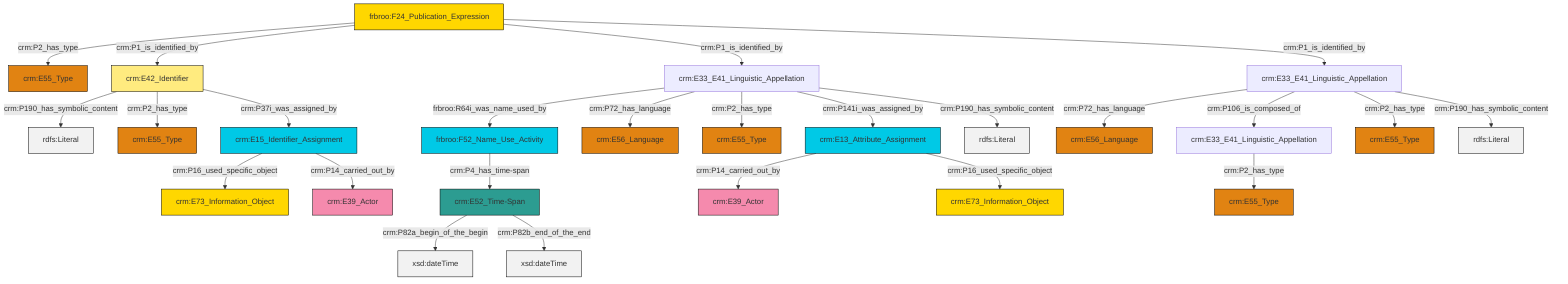graph TD
classDef Literal fill:#f2f2f2,stroke:#000000;
classDef CRM_Entity fill:#FFFFFF,stroke:#000000;
classDef Temporal_Entity fill:#00C9E6, stroke:#000000;
classDef Type fill:#E18312, stroke:#000000;
classDef Time-Span fill:#2C9C91, stroke:#000000;
classDef Appellation fill:#FFEB7F, stroke:#000000;
classDef Place fill:#008836, stroke:#000000;
classDef Persistent_Item fill:#B266B2, stroke:#000000;
classDef Conceptual_Object fill:#FFD700, stroke:#000000;
classDef Physical_Thing fill:#D2B48C, stroke:#000000;
classDef Actor fill:#f58aad, stroke:#000000;
classDef PC_Classes fill:#4ce600, stroke:#000000;
classDef Multi fill:#cccccc,stroke:#000000;

0["crm:E33_E41_Linguistic_Appellation"]:::Default -->|frbroo:R64i_was_name_used_by| 1["frbroo:F52_Name_Use_Activity"]:::Temporal_Entity
0["crm:E33_E41_Linguistic_Appellation"]:::Default -->|crm:P72_has_language| 2["crm:E56_Language"]:::Type
3["crm:E33_E41_Linguistic_Appellation"]:::Default -->|crm:P72_has_language| 4["crm:E56_Language"]:::Type
0["crm:E33_E41_Linguistic_Appellation"]:::Default -->|crm:P2_has_type| 7["crm:E55_Type"]:::Type
13["crm:E52_Time-Span"]:::Time-Span -->|crm:P82a_begin_of_the_begin| 14[xsd:dateTime]:::Literal
3["crm:E33_E41_Linguistic_Appellation"]:::Default -->|crm:P106_is_composed_of| 5["crm:E33_E41_Linguistic_Appellation"]:::Default
18["frbroo:F24_Publication_Expression"]:::Conceptual_Object -->|crm:P2_has_type| 19["crm:E55_Type"]:::Type
21["crm:E15_Identifier_Assignment"]:::Temporal_Entity -->|crm:P16_used_specific_object| 22["crm:E73_Information_Object"]:::Conceptual_Object
27["crm:E42_Identifier"]:::Appellation -->|crm:P190_has_symbolic_content| 28[rdfs:Literal]:::Literal
0["crm:E33_E41_Linguistic_Appellation"]:::Default -->|crm:P141i_was_assigned_by| 29["crm:E13_Attribute_Assignment"]:::Temporal_Entity
18["frbroo:F24_Publication_Expression"]:::Conceptual_Object -->|crm:P1_is_identified_by| 27["crm:E42_Identifier"]:::Appellation
18["frbroo:F24_Publication_Expression"]:::Conceptual_Object -->|crm:P1_is_identified_by| 0["crm:E33_E41_Linguistic_Appellation"]:::Default
27["crm:E42_Identifier"]:::Appellation -->|crm:P2_has_type| 23["crm:E55_Type"]:::Type
5["crm:E33_E41_Linguistic_Appellation"]:::Default -->|crm:P2_has_type| 16["crm:E55_Type"]:::Type
1["frbroo:F52_Name_Use_Activity"]:::Temporal_Entity -->|crm:P4_has_time-span| 13["crm:E52_Time-Span"]:::Time-Span
3["crm:E33_E41_Linguistic_Appellation"]:::Default -->|crm:P2_has_type| 8["crm:E55_Type"]:::Type
21["crm:E15_Identifier_Assignment"]:::Temporal_Entity -->|crm:P14_carried_out_by| 30["crm:E39_Actor"]:::Actor
27["crm:E42_Identifier"]:::Appellation -->|crm:P37i_was_assigned_by| 21["crm:E15_Identifier_Assignment"]:::Temporal_Entity
18["frbroo:F24_Publication_Expression"]:::Conceptual_Object -->|crm:P1_is_identified_by| 3["crm:E33_E41_Linguistic_Appellation"]:::Default
3["crm:E33_E41_Linguistic_Appellation"]:::Default -->|crm:P190_has_symbolic_content| 33[rdfs:Literal]:::Literal
29["crm:E13_Attribute_Assignment"]:::Temporal_Entity -->|crm:P14_carried_out_by| 10["crm:E39_Actor"]:::Actor
13["crm:E52_Time-Span"]:::Time-Span -->|crm:P82b_end_of_the_end| 40[xsd:dateTime]:::Literal
0["crm:E33_E41_Linguistic_Appellation"]:::Default -->|crm:P190_has_symbolic_content| 41[rdfs:Literal]:::Literal
29["crm:E13_Attribute_Assignment"]:::Temporal_Entity -->|crm:P16_used_specific_object| 43["crm:E73_Information_Object"]:::Conceptual_Object